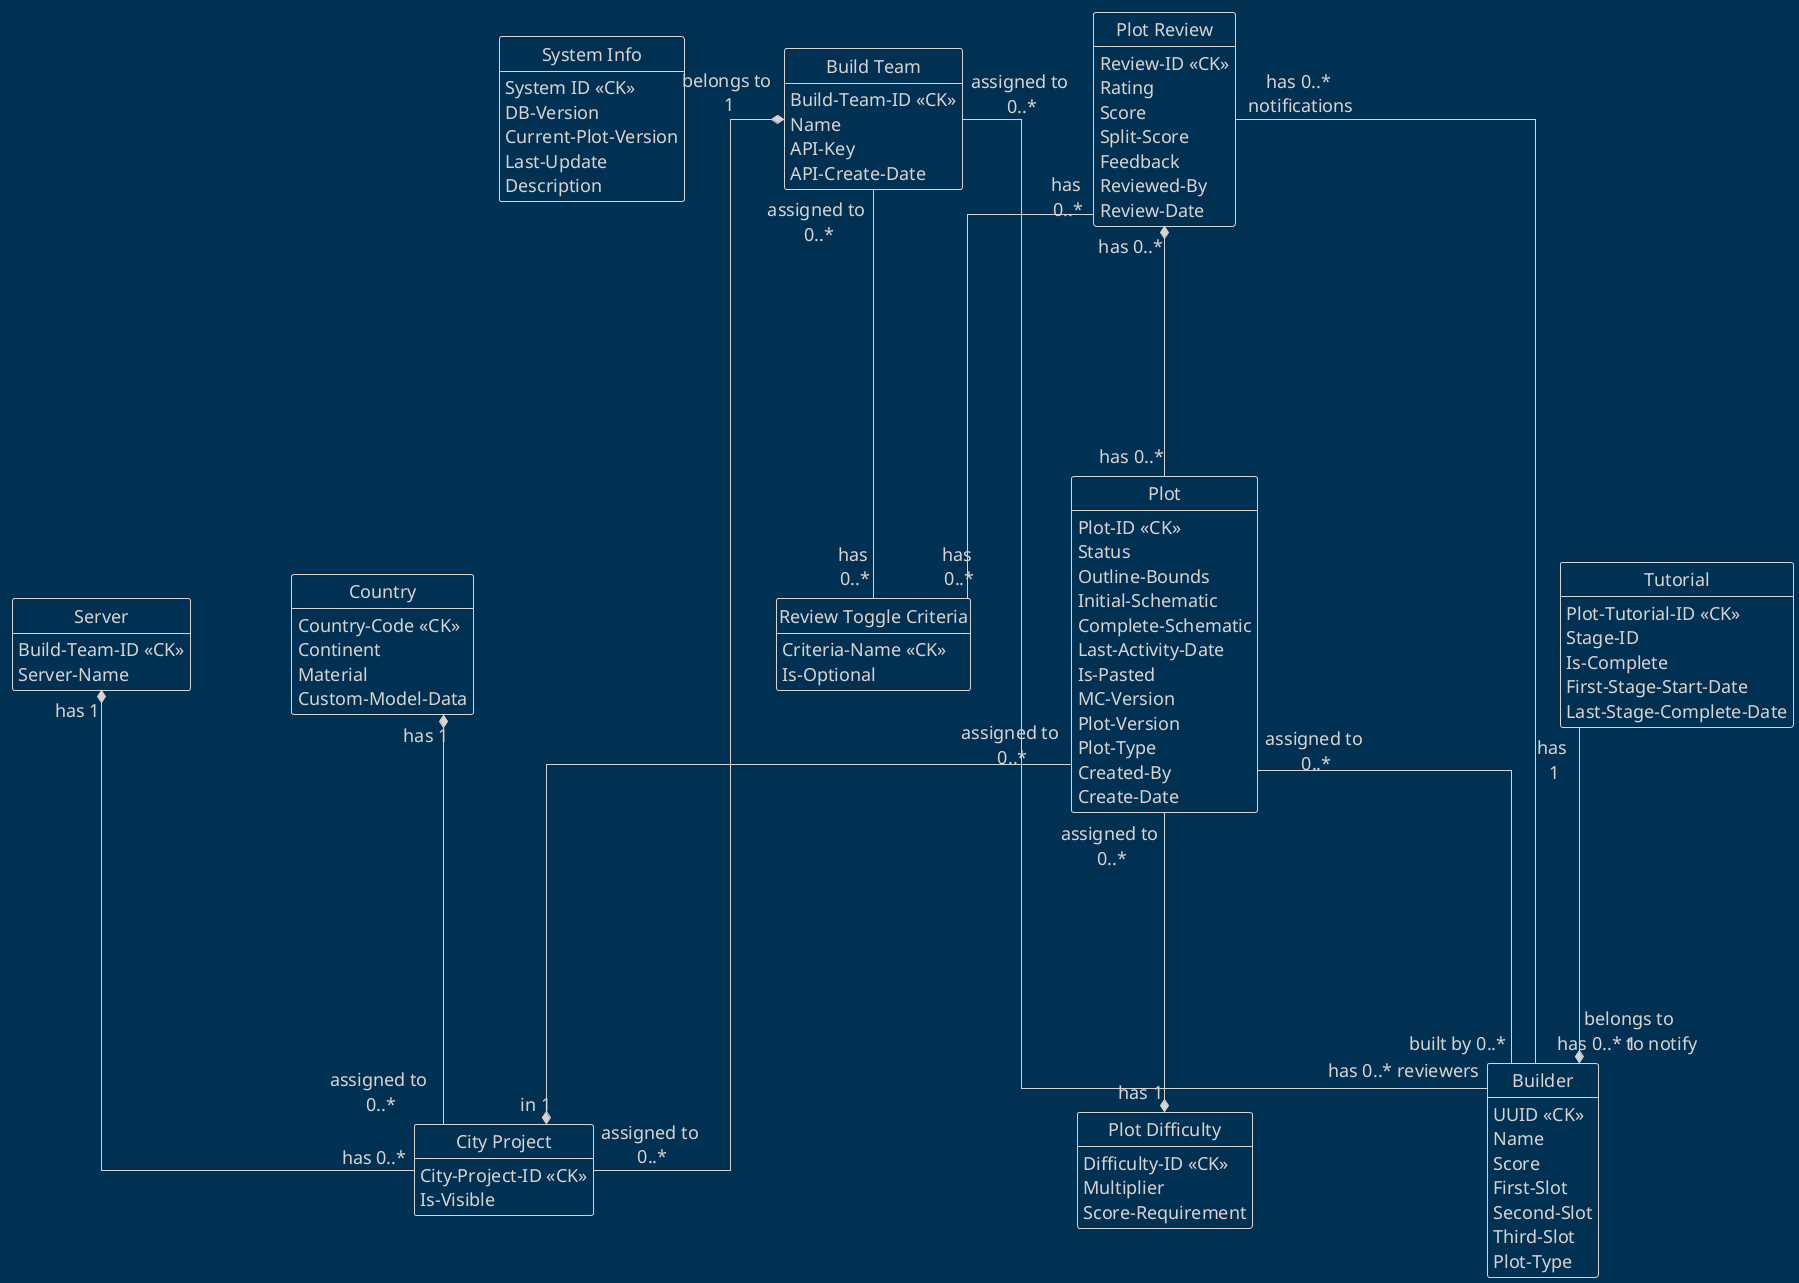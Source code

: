 @startuml
skinparam nodesep 100
skinparam ranksep 250
skinparam defaultFontSize 18

skinparam linetype ortho

hide circle
hide empty members
!theme blueprint

entity "System Info" as system_info {
    System ID <<CK>>
    DB-Version
    Current-Plot-Version
    Last-Update
    Description
}

entity "Build Team" as build_team {
    Build-Team-ID <<CK>>
    Name
    API-Key
    API-Create-Date
}

entity "Server" as server {
    Build-Team-ID <<CK>>
    Server-Name
}

entity "Country" as country {
    Country-Code <<CK>>
    Continent
    Material
    Custom-Model-Data
}

entity "City Project" as city_project {
    City-Project-ID <<CK>>
    Is-Visible
}

entity "Builder" as builder {
    UUID <<CK>>
    Name
    Score
    First-Slot
    Second-Slot
    Third-Slot
    Plot-Type
}

entity "Plot Difficulty" as plot_difficulty {
    Difficulty-ID <<CK>>
    Multiplier
    Score-Requirement
}

entity "Plot" as plot {
    Plot-ID <<CK>>
    Status
    Outline-Bounds
    Initial-Schematic
    Complete-Schematic
    Last-Activity-Date
    Is-Pasted
    MC-Version
    Plot-Version
    Plot-Type
    Created-By
    Create-Date
}

entity "Tutorial" as tutorial {
    Plot-Tutorial-ID <<CK>>
    Stage-ID
    Is-Complete
    First-Stage-Start-Date
    Last-Stage-Complete-Date
}

entity "Plot Review" as plot_review {
    Review-ID <<CK>>
    Rating
    Score
    Split-Score
    Feedback
    Reviewed-By
    Review-Date
}

entity "Review Toggle Criteria" as review_toggle_criteria {
    Criteria-Name <<CK>>
    Is-Optional
}

build_team "belongs to \n1" *--- "assigned to \n0..*" city_project
build_team "assigned to \n0..*" -- "has 0..* reviewers" builder
build_team "assigned to \n0..*" -- "has \n0..*" review_toggle_criteria

plot_review "has 0..*\n notifications" -- "has 0..* to notify" builder
plot_review "has 0..*" *-- "has 0..*" plot
plot_review "has \n0..*" -- "has \n0..*" review_toggle_criteria

server "has 1" *-- "has 0..*" city_project
country "has 1" *-- "assigned to \n0..*" city_project

plot "assigned to\n 0..*" -- "built by 0..*" builder

plot "assigned to \n0..*" --* "in 1" city_project
plot "assigned to \n0..*" --* "has 1" plot_difficulty

tutorial "has \n1" --* "belongs to \n1" builder
@enduml
